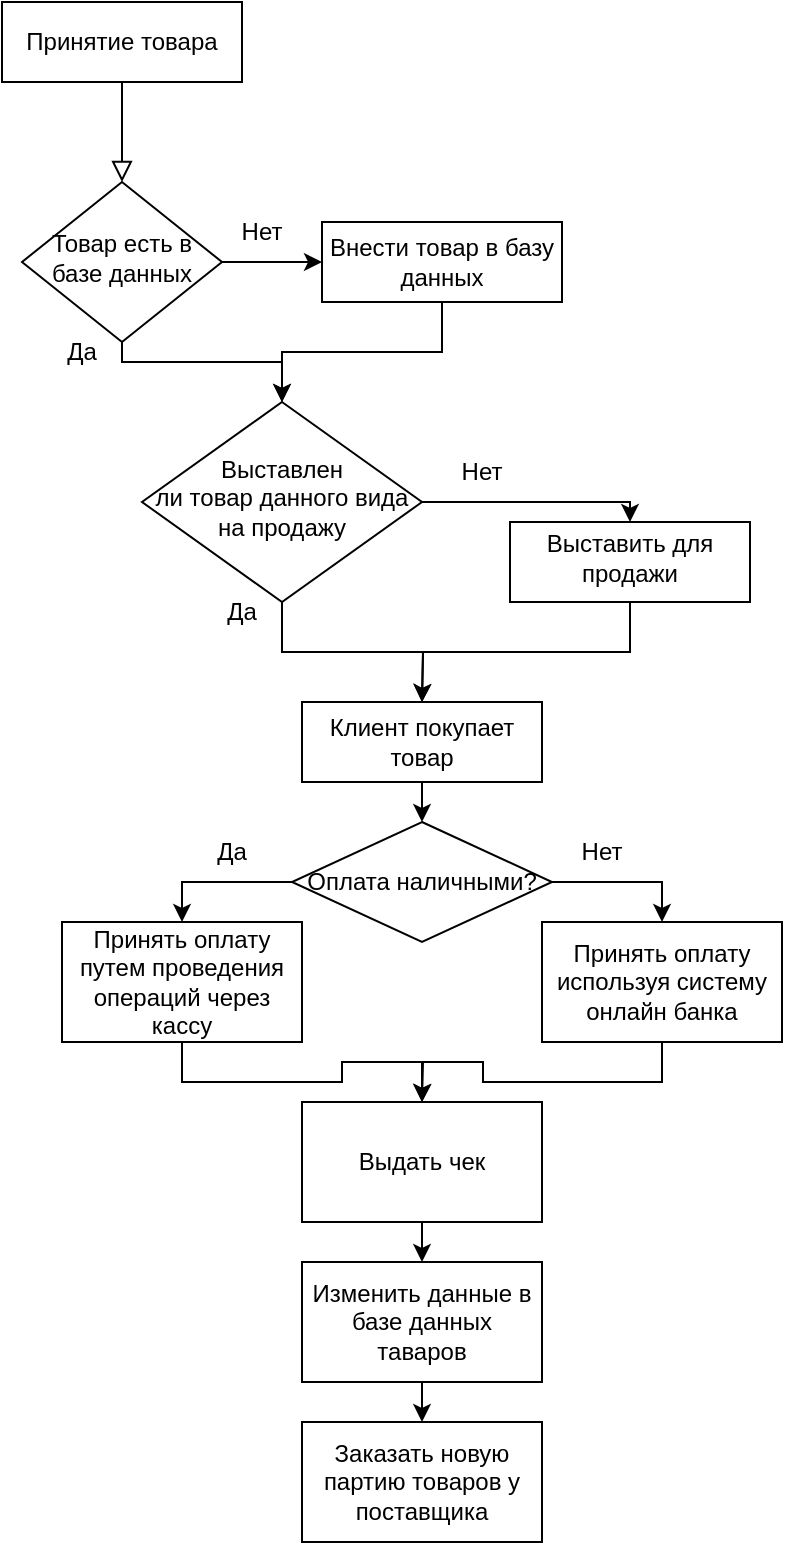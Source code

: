 <mxfile version="20.8.21" type="device"><diagram id="C5RBs43oDa-KdzZeNtuy" name="Page-1"><mxGraphModel dx="1050" dy="491" grid="1" gridSize="10" guides="1" tooltips="1" connect="1" arrows="1" fold="1" page="1" pageScale="1" pageWidth="827" pageHeight="1169" math="0" shadow="0"><root><mxCell id="WIyWlLk6GJQsqaUBKTNV-0"/><mxCell id="WIyWlLk6GJQsqaUBKTNV-1" parent="WIyWlLk6GJQsqaUBKTNV-0"/><mxCell id="WIyWlLk6GJQsqaUBKTNV-2" value="" style="rounded=0;html=1;jettySize=auto;orthogonalLoop=1;fontSize=11;endArrow=block;endFill=0;endSize=8;strokeWidth=1;shadow=0;labelBackgroundColor=none;edgeStyle=orthogonalEdgeStyle;" parent="WIyWlLk6GJQsqaUBKTNV-1" source="WIyWlLk6GJQsqaUBKTNV-3" target="WIyWlLk6GJQsqaUBKTNV-6" edge="1"><mxGeometry relative="1" as="geometry"/></mxCell><mxCell id="WIyWlLk6GJQsqaUBKTNV-3" value="Принятие товара" style="rounded=0;whiteSpace=wrap;html=1;fontSize=12;glass=0;strokeWidth=1;shadow=0;" parent="WIyWlLk6GJQsqaUBKTNV-1" vertex="1"><mxGeometry x="160" y="80" width="120" height="40" as="geometry"/></mxCell><mxCell id="lhChB_8Wmv5RDdxx4f7C-1" style="edgeStyle=orthogonalEdgeStyle;rounded=0;orthogonalLoop=1;jettySize=auto;html=1;exitX=1;exitY=0.5;exitDx=0;exitDy=0;entryX=0;entryY=0.5;entryDx=0;entryDy=0;" edge="1" parent="WIyWlLk6GJQsqaUBKTNV-1" source="WIyWlLk6GJQsqaUBKTNV-6" target="WIyWlLk6GJQsqaUBKTNV-7"><mxGeometry relative="1" as="geometry"/></mxCell><mxCell id="lhChB_8Wmv5RDdxx4f7C-14" style="edgeStyle=orthogonalEdgeStyle;rounded=0;orthogonalLoop=1;jettySize=auto;html=1;exitX=0.5;exitY=1;exitDx=0;exitDy=0;entryX=0.5;entryY=0;entryDx=0;entryDy=0;" edge="1" parent="WIyWlLk6GJQsqaUBKTNV-1" source="WIyWlLk6GJQsqaUBKTNV-6" target="lhChB_8Wmv5RDdxx4f7C-8"><mxGeometry relative="1" as="geometry"><Array as="points"><mxPoint x="220" y="260"/><mxPoint x="300" y="260"/></Array></mxGeometry></mxCell><mxCell id="WIyWlLk6GJQsqaUBKTNV-6" value="Товар есть в базе данных" style="rhombus;whiteSpace=wrap;html=1;shadow=0;fontFamily=Helvetica;fontSize=12;align=center;strokeWidth=1;spacing=6;spacingTop=-4;" parent="WIyWlLk6GJQsqaUBKTNV-1" vertex="1"><mxGeometry x="170" y="170" width="100" height="80" as="geometry"/></mxCell><mxCell id="lhChB_8Wmv5RDdxx4f7C-10" style="edgeStyle=orthogonalEdgeStyle;rounded=0;orthogonalLoop=1;jettySize=auto;html=1;exitX=0.5;exitY=1;exitDx=0;exitDy=0;entryX=0.5;entryY=0;entryDx=0;entryDy=0;" edge="1" parent="WIyWlLk6GJQsqaUBKTNV-1" source="WIyWlLk6GJQsqaUBKTNV-7" target="lhChB_8Wmv5RDdxx4f7C-8"><mxGeometry relative="1" as="geometry"/></mxCell><mxCell id="WIyWlLk6GJQsqaUBKTNV-7" value="Внести товар в базу данных" style="rounded=0;whiteSpace=wrap;html=1;fontSize=12;glass=0;strokeWidth=1;shadow=0;" parent="WIyWlLk6GJQsqaUBKTNV-1" vertex="1"><mxGeometry x="320" y="190" width="120" height="40" as="geometry"/></mxCell><mxCell id="lhChB_8Wmv5RDdxx4f7C-2" value="Нет" style="text;html=1;strokeColor=none;fillColor=none;align=center;verticalAlign=middle;whiteSpace=wrap;rounded=0;" vertex="1" parent="WIyWlLk6GJQsqaUBKTNV-1"><mxGeometry x="260" y="180" width="60" height="30" as="geometry"/></mxCell><mxCell id="lhChB_8Wmv5RDdxx4f7C-16" style="edgeStyle=orthogonalEdgeStyle;rounded=0;orthogonalLoop=1;jettySize=auto;html=1;exitX=1;exitY=0.5;exitDx=0;exitDy=0;entryX=0.5;entryY=0;entryDx=0;entryDy=0;" edge="1" parent="WIyWlLk6GJQsqaUBKTNV-1" source="lhChB_8Wmv5RDdxx4f7C-8" target="lhChB_8Wmv5RDdxx4f7C-15"><mxGeometry relative="1" as="geometry"><Array as="points"><mxPoint x="474" y="330"/></Array></mxGeometry></mxCell><mxCell id="lhChB_8Wmv5RDdxx4f7C-19" style="edgeStyle=orthogonalEdgeStyle;rounded=0;orthogonalLoop=1;jettySize=auto;html=1;exitX=0.5;exitY=1;exitDx=0;exitDy=0;entryX=0.5;entryY=0;entryDx=0;entryDy=0;" edge="1" parent="WIyWlLk6GJQsqaUBKTNV-1" source="lhChB_8Wmv5RDdxx4f7C-8"><mxGeometry relative="1" as="geometry"><mxPoint x="370" y="430" as="targetPoint"/></mxGeometry></mxCell><mxCell id="lhChB_8Wmv5RDdxx4f7C-8" value="Выставлен &lt;br&gt;ли товар данного вида на продажу" style="rhombus;whiteSpace=wrap;html=1;shadow=0;fontFamily=Helvetica;fontSize=12;align=center;strokeWidth=1;spacing=6;spacingTop=-4;" vertex="1" parent="WIyWlLk6GJQsqaUBKTNV-1"><mxGeometry x="230" y="280" width="140" height="100" as="geometry"/></mxCell><mxCell id="lhChB_8Wmv5RDdxx4f7C-11" value="Да" style="text;html=1;strokeColor=none;fillColor=none;align=center;verticalAlign=middle;whiteSpace=wrap;rounded=0;" vertex="1" parent="WIyWlLk6GJQsqaUBKTNV-1"><mxGeometry x="170" y="240" width="60" height="30" as="geometry"/></mxCell><mxCell id="lhChB_8Wmv5RDdxx4f7C-20" style="edgeStyle=orthogonalEdgeStyle;rounded=0;orthogonalLoop=1;jettySize=auto;html=1;exitX=0.5;exitY=1;exitDx=0;exitDy=0;entryX=0.5;entryY=0;entryDx=0;entryDy=0;" edge="1" parent="WIyWlLk6GJQsqaUBKTNV-1" source="lhChB_8Wmv5RDdxx4f7C-15"><mxGeometry relative="1" as="geometry"><mxPoint x="370" y="430" as="targetPoint"/></mxGeometry></mxCell><mxCell id="lhChB_8Wmv5RDdxx4f7C-15" value="Выставить для продажи" style="whiteSpace=wrap;html=1;shadow=0;strokeWidth=1;spacing=6;spacingTop=-4;" vertex="1" parent="WIyWlLk6GJQsqaUBKTNV-1"><mxGeometry x="414" y="340" width="120" height="40" as="geometry"/></mxCell><mxCell id="lhChB_8Wmv5RDdxx4f7C-17" value="Нет" style="text;html=1;strokeColor=none;fillColor=none;align=center;verticalAlign=middle;whiteSpace=wrap;rounded=0;" vertex="1" parent="WIyWlLk6GJQsqaUBKTNV-1"><mxGeometry x="370" y="300" width="60" height="30" as="geometry"/></mxCell><mxCell id="lhChB_8Wmv5RDdxx4f7C-21" value="Да" style="text;html=1;strokeColor=none;fillColor=none;align=center;verticalAlign=middle;whiteSpace=wrap;rounded=0;" vertex="1" parent="WIyWlLk6GJQsqaUBKTNV-1"><mxGeometry x="250" y="370" width="60" height="30" as="geometry"/></mxCell><mxCell id="lhChB_8Wmv5RDdxx4f7C-25" style="edgeStyle=orthogonalEdgeStyle;rounded=0;orthogonalLoop=1;jettySize=auto;html=1;exitX=0.5;exitY=1;exitDx=0;exitDy=0;entryX=0.5;entryY=0;entryDx=0;entryDy=0;" edge="1" parent="WIyWlLk6GJQsqaUBKTNV-1" source="lhChB_8Wmv5RDdxx4f7C-22" target="lhChB_8Wmv5RDdxx4f7C-24"><mxGeometry relative="1" as="geometry"/></mxCell><mxCell id="lhChB_8Wmv5RDdxx4f7C-22" value="Клиент покупает товар" style="rounded=0;whiteSpace=wrap;html=1;" vertex="1" parent="WIyWlLk6GJQsqaUBKTNV-1"><mxGeometry x="310" y="430" width="120" height="40" as="geometry"/></mxCell><mxCell id="lhChB_8Wmv5RDdxx4f7C-30" style="edgeStyle=orthogonalEdgeStyle;rounded=0;orthogonalLoop=1;jettySize=auto;html=1;exitX=0;exitY=0.5;exitDx=0;exitDy=0;entryX=0.5;entryY=0;entryDx=0;entryDy=0;" edge="1" parent="WIyWlLk6GJQsqaUBKTNV-1" source="lhChB_8Wmv5RDdxx4f7C-24" target="lhChB_8Wmv5RDdxx4f7C-28"><mxGeometry relative="1" as="geometry"/></mxCell><mxCell id="lhChB_8Wmv5RDdxx4f7C-31" style="edgeStyle=orthogonalEdgeStyle;rounded=0;orthogonalLoop=1;jettySize=auto;html=1;exitX=1;exitY=0.5;exitDx=0;exitDy=0;entryX=0.5;entryY=0;entryDx=0;entryDy=0;" edge="1" parent="WIyWlLk6GJQsqaUBKTNV-1" source="lhChB_8Wmv5RDdxx4f7C-24" target="lhChB_8Wmv5RDdxx4f7C-29"><mxGeometry relative="1" as="geometry"/></mxCell><mxCell id="lhChB_8Wmv5RDdxx4f7C-24" value="Оплата наличными?" style="rhombus;whiteSpace=wrap;html=1;rounded=0;" vertex="1" parent="WIyWlLk6GJQsqaUBKTNV-1"><mxGeometry x="305" y="490" width="130" height="60" as="geometry"/></mxCell><mxCell id="lhChB_8Wmv5RDdxx4f7C-26" value="Да" style="text;html=1;strokeColor=none;fillColor=none;align=center;verticalAlign=middle;whiteSpace=wrap;rounded=0;" vertex="1" parent="WIyWlLk6GJQsqaUBKTNV-1"><mxGeometry x="245" y="490" width="60" height="30" as="geometry"/></mxCell><mxCell id="lhChB_8Wmv5RDdxx4f7C-27" value="Нет" style="text;html=1;strokeColor=none;fillColor=none;align=center;verticalAlign=middle;whiteSpace=wrap;rounded=0;" vertex="1" parent="WIyWlLk6GJQsqaUBKTNV-1"><mxGeometry x="430" y="490" width="60" height="30" as="geometry"/></mxCell><mxCell id="lhChB_8Wmv5RDdxx4f7C-34" style="edgeStyle=orthogonalEdgeStyle;rounded=0;orthogonalLoop=1;jettySize=auto;html=1;exitX=0.5;exitY=1;exitDx=0;exitDy=0;entryX=0.5;entryY=0;entryDx=0;entryDy=0;" edge="1" parent="WIyWlLk6GJQsqaUBKTNV-1" source="lhChB_8Wmv5RDdxx4f7C-28" target="lhChB_8Wmv5RDdxx4f7C-33"><mxGeometry relative="1" as="geometry"/></mxCell><mxCell id="lhChB_8Wmv5RDdxx4f7C-28" value="Принять оплату путем проведения операций через кассу" style="rounded=0;whiteSpace=wrap;html=1;" vertex="1" parent="WIyWlLk6GJQsqaUBKTNV-1"><mxGeometry x="190" y="540" width="120" height="60" as="geometry"/></mxCell><mxCell id="lhChB_8Wmv5RDdxx4f7C-35" style="edgeStyle=orthogonalEdgeStyle;rounded=0;orthogonalLoop=1;jettySize=auto;html=1;exitX=0.5;exitY=1;exitDx=0;exitDy=0;" edge="1" parent="WIyWlLk6GJQsqaUBKTNV-1" source="lhChB_8Wmv5RDdxx4f7C-29"><mxGeometry relative="1" as="geometry"><mxPoint x="370" y="630" as="targetPoint"/></mxGeometry></mxCell><mxCell id="lhChB_8Wmv5RDdxx4f7C-29" value="Принять оплату используя систему онлайн банка" style="rounded=0;whiteSpace=wrap;html=1;" vertex="1" parent="WIyWlLk6GJQsqaUBKTNV-1"><mxGeometry x="430" y="540" width="120" height="60" as="geometry"/></mxCell><mxCell id="lhChB_8Wmv5RDdxx4f7C-38" style="edgeStyle=orthogonalEdgeStyle;rounded=0;orthogonalLoop=1;jettySize=auto;html=1;exitX=0.5;exitY=1;exitDx=0;exitDy=0;entryX=0.5;entryY=0;entryDx=0;entryDy=0;" edge="1" parent="WIyWlLk6GJQsqaUBKTNV-1" source="lhChB_8Wmv5RDdxx4f7C-32" target="lhChB_8Wmv5RDdxx4f7C-37"><mxGeometry relative="1" as="geometry"/></mxCell><mxCell id="lhChB_8Wmv5RDdxx4f7C-32" value="Изменить данные в базе данных таваров" style="rounded=0;whiteSpace=wrap;html=1;" vertex="1" parent="WIyWlLk6GJQsqaUBKTNV-1"><mxGeometry x="310" y="710" width="120" height="60" as="geometry"/></mxCell><mxCell id="lhChB_8Wmv5RDdxx4f7C-36" style="edgeStyle=orthogonalEdgeStyle;rounded=0;orthogonalLoop=1;jettySize=auto;html=1;exitX=0.5;exitY=1;exitDx=0;exitDy=0;entryX=0.5;entryY=0;entryDx=0;entryDy=0;" edge="1" parent="WIyWlLk6GJQsqaUBKTNV-1" source="lhChB_8Wmv5RDdxx4f7C-33" target="lhChB_8Wmv5RDdxx4f7C-32"><mxGeometry relative="1" as="geometry"/></mxCell><mxCell id="lhChB_8Wmv5RDdxx4f7C-33" value="Выдать чек" style="rounded=0;whiteSpace=wrap;html=1;" vertex="1" parent="WIyWlLk6GJQsqaUBKTNV-1"><mxGeometry x="310" y="630" width="120" height="60" as="geometry"/></mxCell><mxCell id="lhChB_8Wmv5RDdxx4f7C-37" value="Заказать новую партию товаров у поставщика" style="whiteSpace=wrap;html=1;rounded=0;" vertex="1" parent="WIyWlLk6GJQsqaUBKTNV-1"><mxGeometry x="310" y="790" width="120" height="60" as="geometry"/></mxCell></root></mxGraphModel></diagram></mxfile>